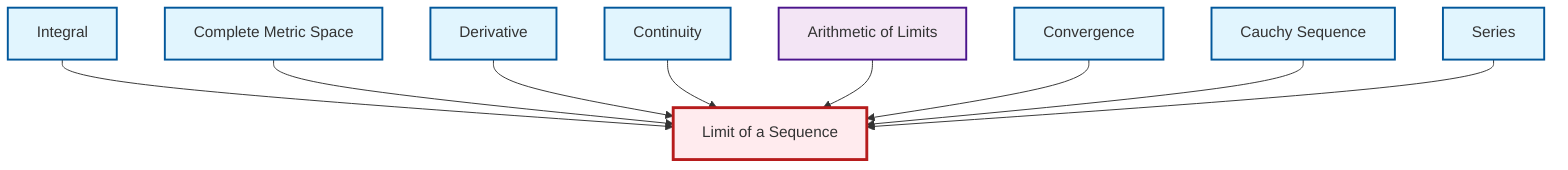 graph TD
    classDef definition fill:#e1f5fe,stroke:#01579b,stroke-width:2px
    classDef theorem fill:#f3e5f5,stroke:#4a148c,stroke-width:2px
    classDef axiom fill:#fff3e0,stroke:#e65100,stroke-width:2px
    classDef example fill:#e8f5e9,stroke:#1b5e20,stroke-width:2px
    classDef current fill:#ffebee,stroke:#b71c1c,stroke-width:3px
    def-series["Series"]:::definition
    def-limit["Limit of a Sequence"]:::definition
    def-integral["Integral"]:::definition
    def-continuity["Continuity"]:::definition
    def-complete-metric-space["Complete Metric Space"]:::definition
    def-convergence["Convergence"]:::definition
    def-derivative["Derivative"]:::definition
    def-cauchy-sequence["Cauchy Sequence"]:::definition
    thm-limit-arithmetic["Arithmetic of Limits"]:::theorem
    def-integral --> def-limit
    def-complete-metric-space --> def-limit
    def-derivative --> def-limit
    def-continuity --> def-limit
    thm-limit-arithmetic --> def-limit
    def-convergence --> def-limit
    def-cauchy-sequence --> def-limit
    def-series --> def-limit
    class def-limit current
